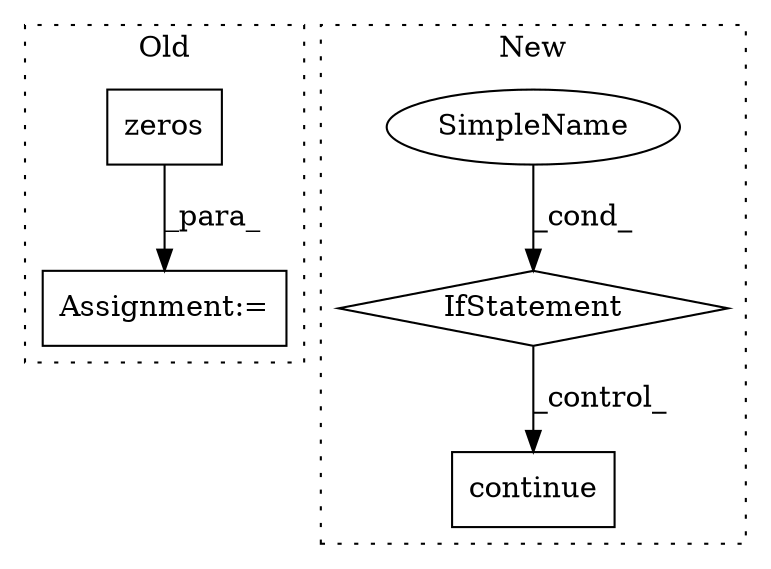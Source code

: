 digraph G {
subgraph cluster0 {
1 [label="zeros" a="32" s="5756,5766" l="6,1" shape="box"];
3 [label="Assignment:=" a="7" s="5749" l="1" shape="box"];
label = "Old";
style="dotted";
}
subgraph cluster1 {
2 [label="continue" a="18" s="6630" l="9" shape="box"];
4 [label="IfStatement" a="25" s="6520,6560" l="4,2" shape="diamond"];
5 [label="SimpleName" a="42" s="" l="" shape="ellipse"];
label = "New";
style="dotted";
}
1 -> 3 [label="_para_"];
4 -> 2 [label="_control_"];
5 -> 4 [label="_cond_"];
}